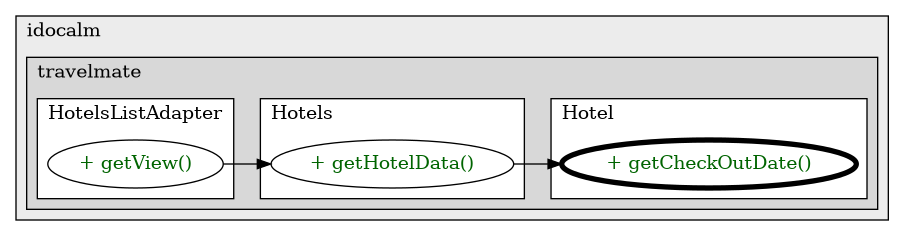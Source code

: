 @startuml

/' diagram meta data start
config=CallConfiguration;
{
  "rootMethod": "com.idocalm.travelmate.models.Hotel#getCheckOutDate()",
  "projectClassification": {
    "searchMode": "OpenProject", // OpenProject, AllProjects
    "includedProjects": "",
    "pathEndKeywords": "*.impl",
    "isClientPath": "",
    "isClientName": "",
    "isTestPath": "",
    "isTestName": "",
    "isMappingPath": "",
    "isMappingName": "",
    "isDataAccessPath": "",
    "isDataAccessName": "",
    "isDataStructurePath": "",
    "isDataStructureName": "",
    "isInterfaceStructuresPath": "",
    "isInterfaceStructuresName": "",
    "isEntryPointPath": "",
    "isEntryPointName": "",
    "treatFinalFieldsAsMandatory": false
  },
  "graphRestriction": {
    "classPackageExcludeFilter": "",
    "classPackageIncludeFilter": "",
    "classNameExcludeFilter": "",
    "classNameIncludeFilter": "",
    "methodNameExcludeFilter": "",
    "methodNameIncludeFilter": "",
    "removeByInheritance": "", // inheritance/annotation based filtering is done in a second step
    "removeByAnnotation": "",
    "removeByClassPackage": "", // cleanup the graph after inheritance/annotation based filtering is done
    "removeByClassName": "",
    "cutMappings": false,
    "cutEnum": true,
    "cutTests": true,
    "cutClient": true,
    "cutDataAccess": true,
    "cutInterfaceStructures": true,
    "cutDataStructures": true,
    "cutGetterAndSetter": true,
    "cutConstructors": true
  },
  "graphTraversal": {
    "forwardDepth": 3,
    "backwardDepth": 3,
    "classPackageExcludeFilter": "",
    "classPackageIncludeFilter": "",
    "classNameExcludeFilter": "",
    "classNameIncludeFilter": "",
    "methodNameExcludeFilter": "",
    "methodNameIncludeFilter": "",
    "hideMappings": false,
    "hideDataStructures": false,
    "hidePrivateMethods": true,
    "hideInterfaceCalls": true, // indirection: implementation -> interface (is hidden) -> implementation
    "onlyShowApplicationEntryPoints": false, // root node is included
    "useMethodCallsForStructureDiagram": "ForwardOnly" // ForwardOnly, BothDirections, No
  },
  "details": {
    "aggregation": "GroupByClass", // ByClass, GroupByClass, None
    "showMethodParametersTypes": false,
    "showMethodParametersNames": false,
    "showMethodReturnType": false,
    "showPackageLevels": 2,
    "showCallOrder": false,
    "edgeMode": "MethodsOnly", // TypesOnly, MethodsOnly, TypesAndMethods, MethodsAndDirectTypeUsage
    "showDetailedClassStructure": false
  },
  "rootClass": "com.idocalm.travelmate.models.Hotel",
  "extensionCallbackMethod": "" // qualified.class.name#methodName - signature: public static String method(String)
}
diagram meta data end '/



digraph g {
    rankdir="LR"
    splines=polyline
    

'nodes 
subgraph cluster_1667077907 { 
   	label=idocalm
	labeljust=l
	fillcolor="#ececec"
	style=filled
   
   subgraph cluster_352704218 { 
   	label=travelmate
	labeljust=l
	fillcolor="#d8d8d8"
	style=filled
   
   subgraph cluster_1650280550 { 
   	label=Hotels
	labeljust=l
	fillcolor=white
	style=filled
   
   Hotels2016336877XXXgetHotelData69915028[
	label="+ getHotelData()"
	style=filled
	fillcolor=white
	tooltip="Hotels

null"
	fontcolor=darkgreen
];
} 

subgraph cluster_1686821798 { 
   	label=HotelsListAdapter
	labeljust=l
	fillcolor=white
	style=filled
   
   HotelsListAdapter588979362XXXgetView1005306846[
	label="+ getView()"
	style=filled
	fillcolor=white
	tooltip="HotelsListAdapter

null"
	fontcolor=darkgreen
];
} 

subgraph cluster_1832931529 { 
   	label=Hotel
	labeljust=l
	fillcolor=white
	style=filled
   
   Hotel1063277009XXXgetCheckOutDate0[
	label="+ getCheckOutDate()"
	style=filled
	fillcolor=white
	tooltip="Hotel

null"
	penwidth=4
	fontcolor=darkgreen
];
} 
} 
} 

'edges    
Hotels2016336877XXXgetHotelData69915028 -> Hotel1063277009XXXgetCheckOutDate0;
HotelsListAdapter588979362XXXgetView1005306846 -> Hotels2016336877XXXgetHotelData69915028;
    
}
@enduml